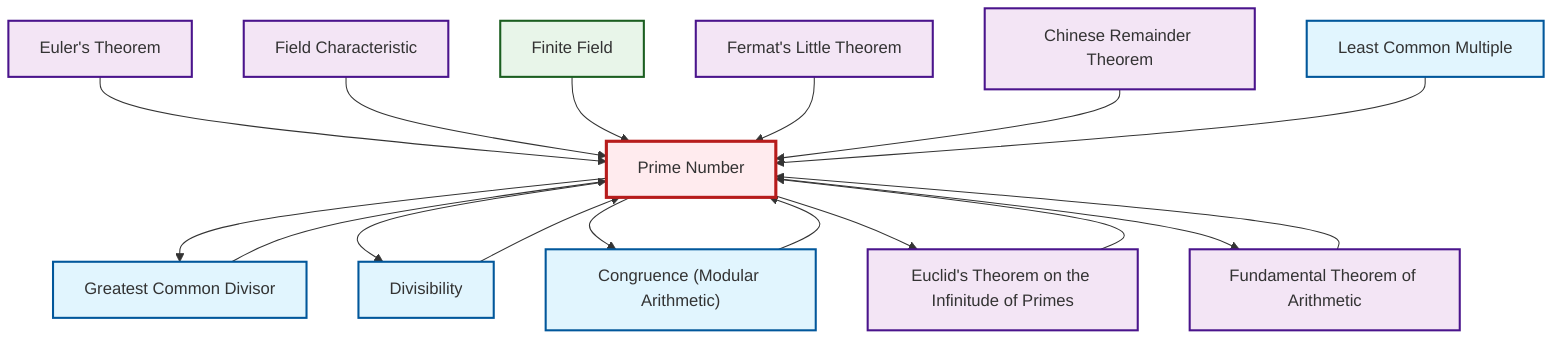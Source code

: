 graph TD
    classDef definition fill:#e1f5fe,stroke:#01579b,stroke-width:2px
    classDef theorem fill:#f3e5f5,stroke:#4a148c,stroke-width:2px
    classDef axiom fill:#fff3e0,stroke:#e65100,stroke-width:2px
    classDef example fill:#e8f5e9,stroke:#1b5e20,stroke-width:2px
    classDef current fill:#ffebee,stroke:#b71c1c,stroke-width:3px
    thm-fermat-little["Fermat's Little Theorem"]:::theorem
    def-lcm["Least Common Multiple"]:::definition
    def-congruence["Congruence (Modular Arithmetic)"]:::definition
    ex-finite-field["Finite Field"]:::example
    def-gcd["Greatest Common Divisor"]:::definition
    def-prime["Prime Number"]:::definition
    def-divisibility["Divisibility"]:::definition
    thm-chinese-remainder["Chinese Remainder Theorem"]:::theorem
    thm-fundamental-arithmetic["Fundamental Theorem of Arithmetic"]:::theorem
    thm-euclid-infinitude-primes["Euclid's Theorem on the Infinitude of Primes"]:::theorem
    thm-field-characteristic["Field Characteristic"]:::theorem
    thm-euler["Euler's Theorem"]:::theorem
    def-congruence --> def-prime
    def-prime --> def-gcd
    def-gcd --> def-prime
    def-divisibility --> def-prime
    def-prime --> def-divisibility
    thm-euler --> def-prime
    thm-euclid-infinitude-primes --> def-prime
    thm-field-characteristic --> def-prime
    ex-finite-field --> def-prime
    thm-fermat-little --> def-prime
    def-prime --> def-congruence
    thm-chinese-remainder --> def-prime
    def-prime --> thm-euclid-infinitude-primes
    def-prime --> thm-fundamental-arithmetic
    thm-fundamental-arithmetic --> def-prime
    def-lcm --> def-prime
    class def-prime current